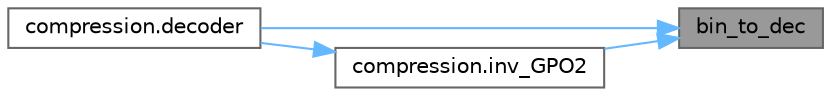 digraph "bin_to_dec"
{
 // LATEX_PDF_SIZE
  bgcolor="transparent";
  edge [fontname=Helvetica,fontsize=10,labelfontname=Helvetica,labelfontsize=10];
  node [fontname=Helvetica,fontsize=10,shape=box,height=0.2,width=0.4];
  rankdir="RL";
  Node1 [id="Node000001",label="bin_to_dec",height=0.2,width=0.4,color="gray40", fillcolor="grey60", style="filled", fontcolor="black",tooltip=" "];
  Node1 -> Node2 [id="edge1_Node000001_Node000002",dir="back",color="steelblue1",style="solid",tooltip=" "];
  Node2 [id="Node000002",label="compression.decoder",height=0.2,width=0.4,color="grey40", fillcolor="white", style="filled",URL="$d0/d0c/namespacecompression.html#a13bd9527fe572001978b40411c0868be",tooltip=" "];
  Node1 -> Node3 [id="edge2_Node000001_Node000003",dir="back",color="steelblue1",style="solid",tooltip=" "];
  Node3 [id="Node000003",label="compression.inv_GPO2",height=0.2,width=0.4,color="grey40", fillcolor="white", style="filled",URL="$d0/d0c/namespacecompression.html#a78bff45f9915c892f4cf129d2fd27f55",tooltip=" "];
  Node3 -> Node2 [id="edge3_Node000003_Node000002",dir="back",color="steelblue1",style="solid",tooltip=" "];
}
